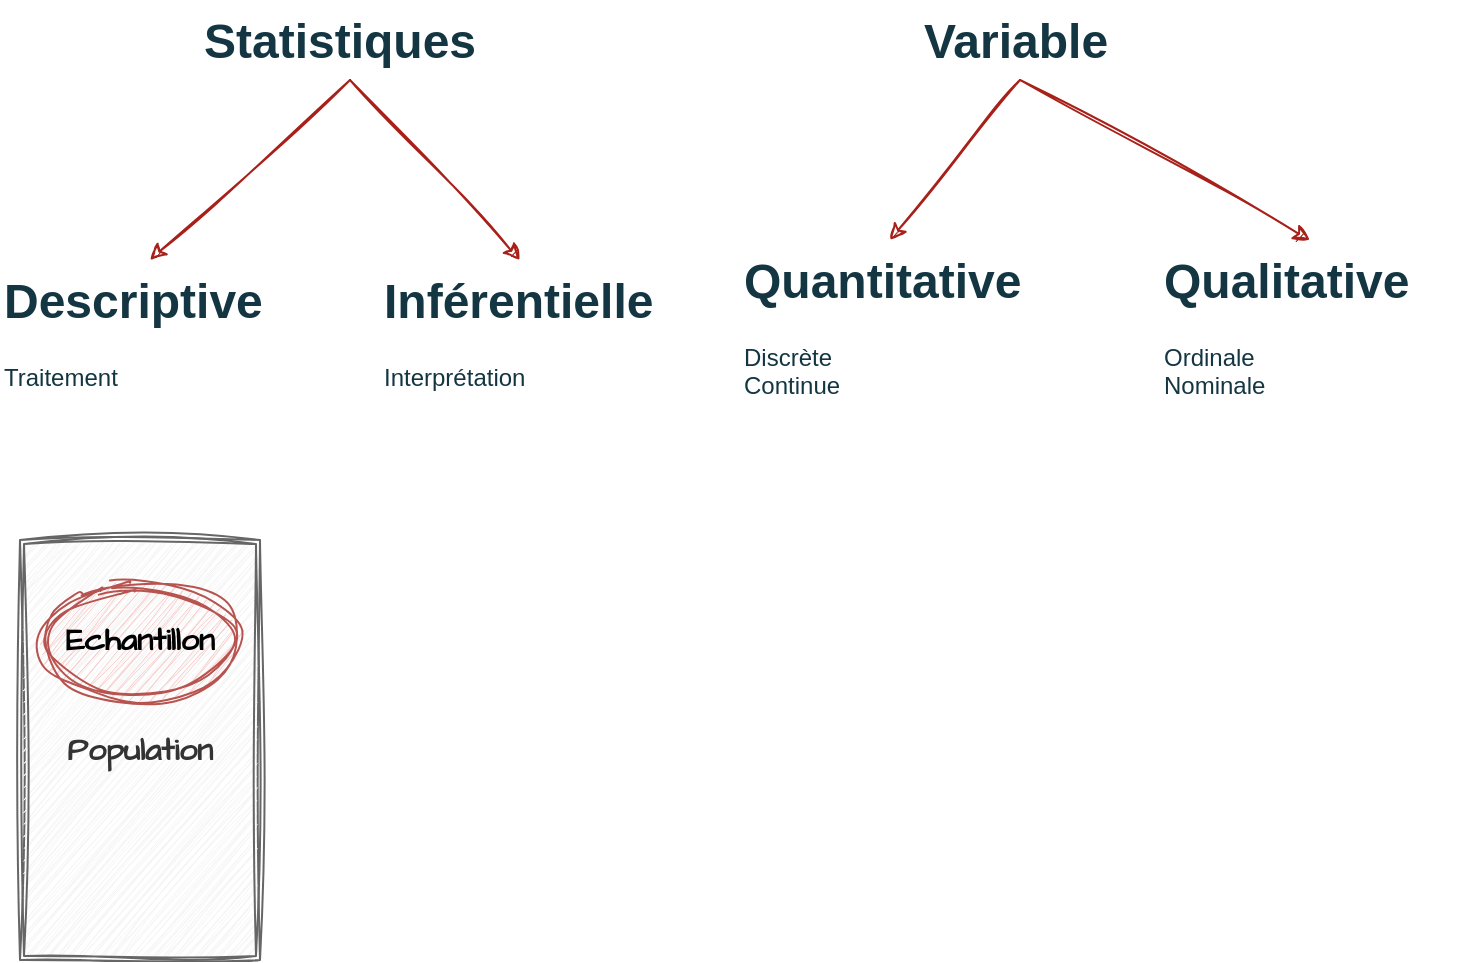 <mxfile version="24.4.13" type="github">
  <diagram name="Page-1" id="S4iGcN87YycN1-mO8-58">
    <mxGraphModel dx="1434" dy="746" grid="1" gridSize="10" guides="1" tooltips="1" connect="1" arrows="1" fold="1" page="1" pageScale="1" pageWidth="827" pageHeight="1169" math="0" shadow="0">
      <root>
        <mxCell id="0" />
        <mxCell id="1" parent="0" />
        <mxCell id="Qmwp_-XaxjS77FFdiGAR-1" value="&lt;h1 style=&quot;margin-top: 0px;&quot;&gt;Descriptive&lt;br&gt;&lt;/h1&gt;&lt;p&gt;Traitement&lt;/p&gt;" style="text;html=1;whiteSpace=wrap;overflow=hidden;rounded=0;sketch=1;curveFitting=1;jiggle=2;labelBackgroundColor=none;fontColor=#143642;" vertex="1" parent="1">
          <mxGeometry x="50" y="150" width="150" height="70" as="geometry" />
        </mxCell>
        <mxCell id="Qmwp_-XaxjS77FFdiGAR-2" value="&lt;h1 style=&quot;margin-top: 0px;&quot;&gt;Inférentielle&lt;br&gt;&lt;/h1&gt;&lt;p&gt;Interprétation&lt;br&gt;&lt;/p&gt;" style="text;html=1;whiteSpace=wrap;overflow=hidden;rounded=0;sketch=1;curveFitting=1;jiggle=2;labelBackgroundColor=none;fontColor=#143642;" vertex="1" parent="1">
          <mxGeometry x="240" y="150" width="140" height="70" as="geometry" />
        </mxCell>
        <mxCell id="Qmwp_-XaxjS77FFdiGAR-3" value="&lt;h1 style=&quot;margin-top: 0px;&quot;&gt;Statistiques&lt;br&gt;&lt;/h1&gt;" style="text;html=1;whiteSpace=wrap;overflow=hidden;rounded=0;sketch=1;curveFitting=1;jiggle=2;labelBackgroundColor=none;fontColor=#143642;" vertex="1" parent="1">
          <mxGeometry x="150" y="20" width="150" height="40" as="geometry" />
        </mxCell>
        <mxCell id="Qmwp_-XaxjS77FFdiGAR-4" value="" style="endArrow=classic;html=1;rounded=0;exitX=0.5;exitY=1;exitDx=0;exitDy=0;entryX=0.5;entryY=0;entryDx=0;entryDy=0;sketch=1;curveFitting=1;jiggle=2;labelBackgroundColor=none;strokeColor=#A8201A;fontColor=default;" edge="1" parent="1" source="Qmwp_-XaxjS77FFdiGAR-3" target="Qmwp_-XaxjS77FFdiGAR-1">
          <mxGeometry width="50" height="50" relative="1" as="geometry">
            <mxPoint x="390" y="410" as="sourcePoint" />
            <mxPoint x="440" y="360" as="targetPoint" />
          </mxGeometry>
        </mxCell>
        <mxCell id="Qmwp_-XaxjS77FFdiGAR-6" value="" style="endArrow=classic;html=1;rounded=0;exitX=0.5;exitY=1;exitDx=0;exitDy=0;entryX=0.5;entryY=0;entryDx=0;entryDy=0;sketch=1;curveFitting=1;jiggle=2;labelBackgroundColor=none;strokeColor=#A8201A;fontColor=default;" edge="1" parent="1" source="Qmwp_-XaxjS77FFdiGAR-3" target="Qmwp_-XaxjS77FFdiGAR-2">
          <mxGeometry width="50" height="50" relative="1" as="geometry">
            <mxPoint x="390" y="120" as="sourcePoint" />
            <mxPoint x="440" y="360" as="targetPoint" />
          </mxGeometry>
        </mxCell>
        <mxCell id="Qmwp_-XaxjS77FFdiGAR-7" value="&lt;h1 style=&quot;margin-top: 0px;&quot;&gt;Variable&lt;br&gt;&lt;/h1&gt;" style="text;html=1;whiteSpace=wrap;overflow=hidden;rounded=0;sketch=1;curveFitting=1;jiggle=2;labelBackgroundColor=none;fontColor=#143642;" vertex="1" parent="1">
          <mxGeometry x="510" y="20" width="100" height="40" as="geometry" />
        </mxCell>
        <mxCell id="Qmwp_-XaxjS77FFdiGAR-10" value="&lt;h1 style=&quot;margin-top: 0px;&quot;&gt;Quantitative&lt;/h1&gt;&lt;div&gt;Discrète&lt;/div&gt;&lt;div&gt;Continue&lt;br&gt;&lt;/div&gt;" style="text;html=1;whiteSpace=wrap;overflow=hidden;rounded=0;sketch=1;curveFitting=1;jiggle=2;labelBackgroundColor=none;fontColor=#143642;" vertex="1" parent="1">
          <mxGeometry x="420" y="140" width="150" height="80" as="geometry" />
        </mxCell>
        <mxCell id="Qmwp_-XaxjS77FFdiGAR-11" value="&lt;h1 style=&quot;margin-top: 0px;&quot;&gt;Qualitative&lt;/h1&gt;&lt;div&gt;Ordinale&lt;br&gt;&lt;/div&gt;&lt;div&gt;Nominale&lt;br&gt;&lt;/div&gt;" style="text;html=1;whiteSpace=wrap;overflow=hidden;rounded=0;sketch=1;curveFitting=1;jiggle=2;labelBackgroundColor=none;fontColor=#143642;" vertex="1" parent="1">
          <mxGeometry x="630" y="140" width="150" height="80" as="geometry" />
        </mxCell>
        <mxCell id="Qmwp_-XaxjS77FFdiGAR-12" value="" style="endArrow=classic;html=1;rounded=0;exitX=0.5;exitY=1;exitDx=0;exitDy=0;entryX=0.5;entryY=0;entryDx=0;entryDy=0;sketch=1;curveFitting=1;jiggle=2;labelBackgroundColor=none;strokeColor=#A8201A;fontColor=default;" edge="1" parent="1" source="Qmwp_-XaxjS77FFdiGAR-7" target="Qmwp_-XaxjS77FFdiGAR-11">
          <mxGeometry width="50" height="50" relative="1" as="geometry">
            <mxPoint x="570" y="80" as="sourcePoint" />
            <mxPoint x="655" y="170" as="targetPoint" />
          </mxGeometry>
        </mxCell>
        <mxCell id="Qmwp_-XaxjS77FFdiGAR-13" value="" style="endArrow=classic;html=1;rounded=0;exitX=0.5;exitY=1;exitDx=0;exitDy=0;entryX=0.5;entryY=0;entryDx=0;entryDy=0;sketch=1;curveFitting=1;jiggle=2;labelBackgroundColor=none;strokeColor=#A8201A;fontColor=default;" edge="1" parent="1" source="Qmwp_-XaxjS77FFdiGAR-7" target="Qmwp_-XaxjS77FFdiGAR-10">
          <mxGeometry width="50" height="50" relative="1" as="geometry">
            <mxPoint x="245" y="80" as="sourcePoint" />
            <mxPoint x="330" y="170" as="targetPoint" />
          </mxGeometry>
        </mxCell>
        <mxCell id="Qmwp_-XaxjS77FFdiGAR-23" value="" style="group" vertex="1" connectable="0" parent="1">
          <mxGeometry x="60" y="290" width="120" height="210" as="geometry" />
        </mxCell>
        <mxCell id="Qmwp_-XaxjS77FFdiGAR-21" value="Population" style="shape=ext;double=1;rounded=0;whiteSpace=wrap;html=1;sketch=1;hachureGap=4;jiggle=2;curveFitting=1;strokeColor=#666666;fontFamily=Architects Daughter;fontSource=https%3A%2F%2Ffonts.googleapis.com%2Fcss%3Ffamily%3DArchitects%2BDaughter;fontColor=#333333;fillColor=#f5f5f5;fontStyle=1;fontSize=16;" vertex="1" parent="Qmwp_-XaxjS77FFdiGAR-23">
          <mxGeometry width="120" height="210" as="geometry" />
        </mxCell>
        <mxCell id="Qmwp_-XaxjS77FFdiGAR-20" value="Echantillon" style="ellipse;shape=doubleEllipse;whiteSpace=wrap;html=1;sketch=1;hachureGap=4;jiggle=2;curveFitting=1;strokeColor=#b85450;fontFamily=Architects Daughter;fontSource=https%3A%2F%2Ffonts.googleapis.com%2Fcss%3Ffamily%3DArchitects%2BDaughter;fillColor=#f8cecc;fontStyle=1;fontSize=16;" vertex="1" parent="Qmwp_-XaxjS77FFdiGAR-23">
          <mxGeometry x="10" y="20" width="100" height="60" as="geometry" />
        </mxCell>
      </root>
    </mxGraphModel>
  </diagram>
</mxfile>

